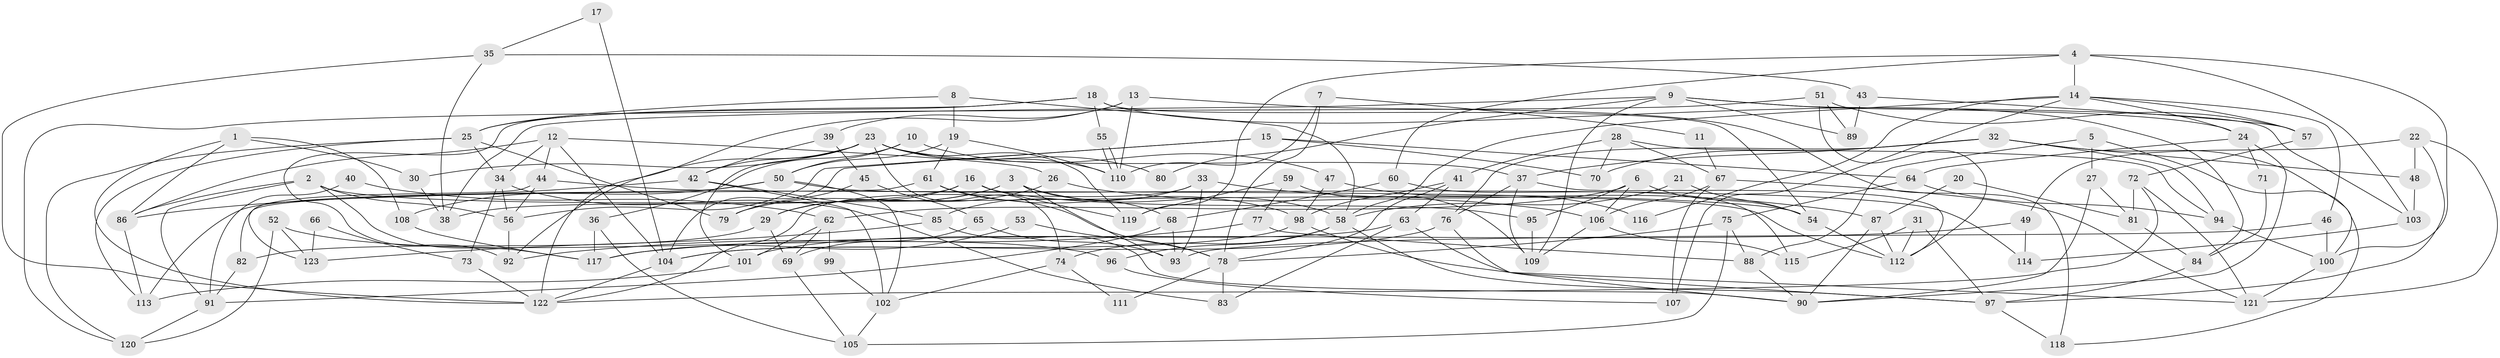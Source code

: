 // Generated by graph-tools (version 1.1) at 2025/14/03/09/25 04:14:52]
// undirected, 123 vertices, 246 edges
graph export_dot {
graph [start="1"]
  node [color=gray90,style=filled];
  1;
  2;
  3;
  4;
  5;
  6;
  7;
  8;
  9;
  10;
  11;
  12;
  13;
  14;
  15;
  16;
  17;
  18;
  19;
  20;
  21;
  22;
  23;
  24;
  25;
  26;
  27;
  28;
  29;
  30;
  31;
  32;
  33;
  34;
  35;
  36;
  37;
  38;
  39;
  40;
  41;
  42;
  43;
  44;
  45;
  46;
  47;
  48;
  49;
  50;
  51;
  52;
  53;
  54;
  55;
  56;
  57;
  58;
  59;
  60;
  61;
  62;
  63;
  64;
  65;
  66;
  67;
  68;
  69;
  70;
  71;
  72;
  73;
  74;
  75;
  76;
  77;
  78;
  79;
  80;
  81;
  82;
  83;
  84;
  85;
  86;
  87;
  88;
  89;
  90;
  91;
  92;
  93;
  94;
  95;
  96;
  97;
  98;
  99;
  100;
  101;
  102;
  103;
  104;
  105;
  106;
  107;
  108;
  109;
  110;
  111;
  112;
  113;
  114;
  115;
  116;
  117;
  118;
  119;
  120;
  121;
  122;
  123;
  1 -- 86;
  1 -- 122;
  1 -- 30;
  1 -- 108;
  2 -- 112;
  2 -- 56;
  2 -- 86;
  2 -- 91;
  2 -- 117;
  3 -- 58;
  3 -- 29;
  3 -- 68;
  3 -- 79;
  3 -- 93;
  4 -- 119;
  4 -- 14;
  4 -- 60;
  4 -- 100;
  4 -- 103;
  5 -- 88;
  5 -- 100;
  5 -- 27;
  6 -- 54;
  6 -- 95;
  6 -- 62;
  6 -- 106;
  7 -- 110;
  7 -- 78;
  7 -- 11;
  8 -- 25;
  8 -- 58;
  8 -- 19;
  9 -- 24;
  9 -- 89;
  9 -- 38;
  9 -- 80;
  9 -- 103;
  9 -- 109;
  10 -- 36;
  10 -- 50;
  10 -- 47;
  11 -- 67;
  12 -- 34;
  12 -- 86;
  12 -- 26;
  12 -- 44;
  12 -- 104;
  13 -- 110;
  13 -- 118;
  13 -- 39;
  13 -- 122;
  14 -- 107;
  14 -- 46;
  14 -- 24;
  14 -- 57;
  14 -- 58;
  14 -- 116;
  15 -- 64;
  15 -- 104;
  15 -- 56;
  15 -- 70;
  16 -- 29;
  16 -- 38;
  16 -- 95;
  16 -- 119;
  17 -- 104;
  17 -- 35;
  18 -- 25;
  18 -- 84;
  18 -- 54;
  18 -- 55;
  18 -- 92;
  19 -- 110;
  19 -- 50;
  19 -- 61;
  20 -- 87;
  20 -- 81;
  21 -- 58;
  21 -- 54;
  22 -- 49;
  22 -- 97;
  22 -- 48;
  22 -- 121;
  23 -- 92;
  23 -- 37;
  23 -- 30;
  23 -- 42;
  23 -- 74;
  23 -- 80;
  23 -- 101;
  23 -- 110;
  23 -- 119;
  24 -- 90;
  24 -- 64;
  24 -- 71;
  25 -- 34;
  25 -- 113;
  25 -- 79;
  25 -- 120;
  26 -- 106;
  26 -- 29;
  27 -- 90;
  27 -- 81;
  28 -- 94;
  28 -- 70;
  28 -- 41;
  28 -- 67;
  29 -- 69;
  29 -- 82;
  30 -- 38;
  31 -- 115;
  31 -- 112;
  31 -- 97;
  32 -- 76;
  32 -- 48;
  32 -- 37;
  32 -- 70;
  32 -- 94;
  32 -- 118;
  33 -- 122;
  33 -- 93;
  33 -- 85;
  33 -- 87;
  34 -- 83;
  34 -- 56;
  34 -- 73;
  35 -- 38;
  35 -- 122;
  35 -- 43;
  36 -- 105;
  36 -- 117;
  37 -- 76;
  37 -- 109;
  37 -- 112;
  39 -- 42;
  39 -- 45;
  40 -- 91;
  40 -- 62;
  41 -- 98;
  41 -- 63;
  41 -- 78;
  42 -- 102;
  42 -- 85;
  42 -- 86;
  43 -- 57;
  43 -- 89;
  44 -- 54;
  44 -- 56;
  44 -- 123;
  45 -- 79;
  45 -- 65;
  46 -- 100;
  46 -- 93;
  47 -- 98;
  47 -- 116;
  48 -- 103;
  49 -- 117;
  49 -- 114;
  50 -- 113;
  50 -- 102;
  50 -- 108;
  50 -- 114;
  51 -- 112;
  51 -- 57;
  51 -- 89;
  51 -- 120;
  52 -- 120;
  52 -- 123;
  52 -- 96;
  53 -- 78;
  53 -- 117;
  54 -- 112;
  55 -- 110;
  55 -- 110;
  56 -- 92;
  57 -- 72;
  58 -- 97;
  58 -- 74;
  58 -- 96;
  59 -- 109;
  59 -- 119;
  59 -- 77;
  60 -- 68;
  60 -- 115;
  61 -- 82;
  61 -- 78;
  61 -- 98;
  62 -- 69;
  62 -- 99;
  62 -- 101;
  63 -- 101;
  63 -- 83;
  63 -- 97;
  64 -- 94;
  64 -- 75;
  65 -- 93;
  65 -- 69;
  66 -- 123;
  66 -- 73;
  67 -- 106;
  67 -- 107;
  67 -- 121;
  68 -- 91;
  68 -- 93;
  69 -- 105;
  71 -- 84;
  72 -- 121;
  72 -- 122;
  72 -- 81;
  73 -- 122;
  74 -- 102;
  74 -- 111;
  75 -- 78;
  75 -- 88;
  75 -- 105;
  76 -- 90;
  76 -- 104;
  77 -- 92;
  77 -- 88;
  78 -- 83;
  78 -- 111;
  81 -- 84;
  82 -- 91;
  84 -- 97;
  85 -- 90;
  85 -- 123;
  86 -- 113;
  87 -- 90;
  87 -- 112;
  88 -- 90;
  91 -- 120;
  94 -- 100;
  95 -- 109;
  96 -- 107;
  97 -- 118;
  98 -- 121;
  98 -- 104;
  99 -- 102;
  100 -- 121;
  101 -- 113;
  102 -- 105;
  103 -- 114;
  104 -- 122;
  106 -- 109;
  106 -- 115;
  108 -- 117;
}
